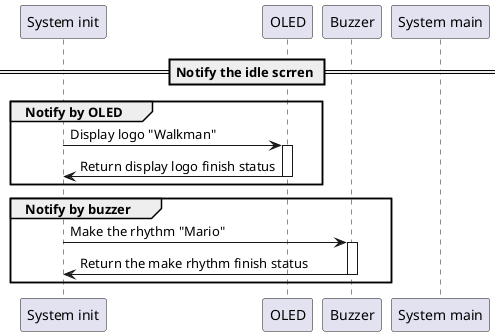 @startuml

participant "System init"   as    System_init
participant "OLED"          as    OLED
participant "Buzzer"        as    Buzzer
participant "System main"   as    System_main


== Notify the idle scrren ==

group Notify by OLED
System_init -> OLED: Display logo "Walkman"
activate OLED
OLED -> System_init: Return display logo finish status
deactivate OLED
end

group Notify by buzzer
System_init -> Buzzer: Make the rhythm "Mario"
activate Buzzer
Buzzer -> System_init: Return the make rhythm finish status
deactivate Buzzer
end



@enduml
